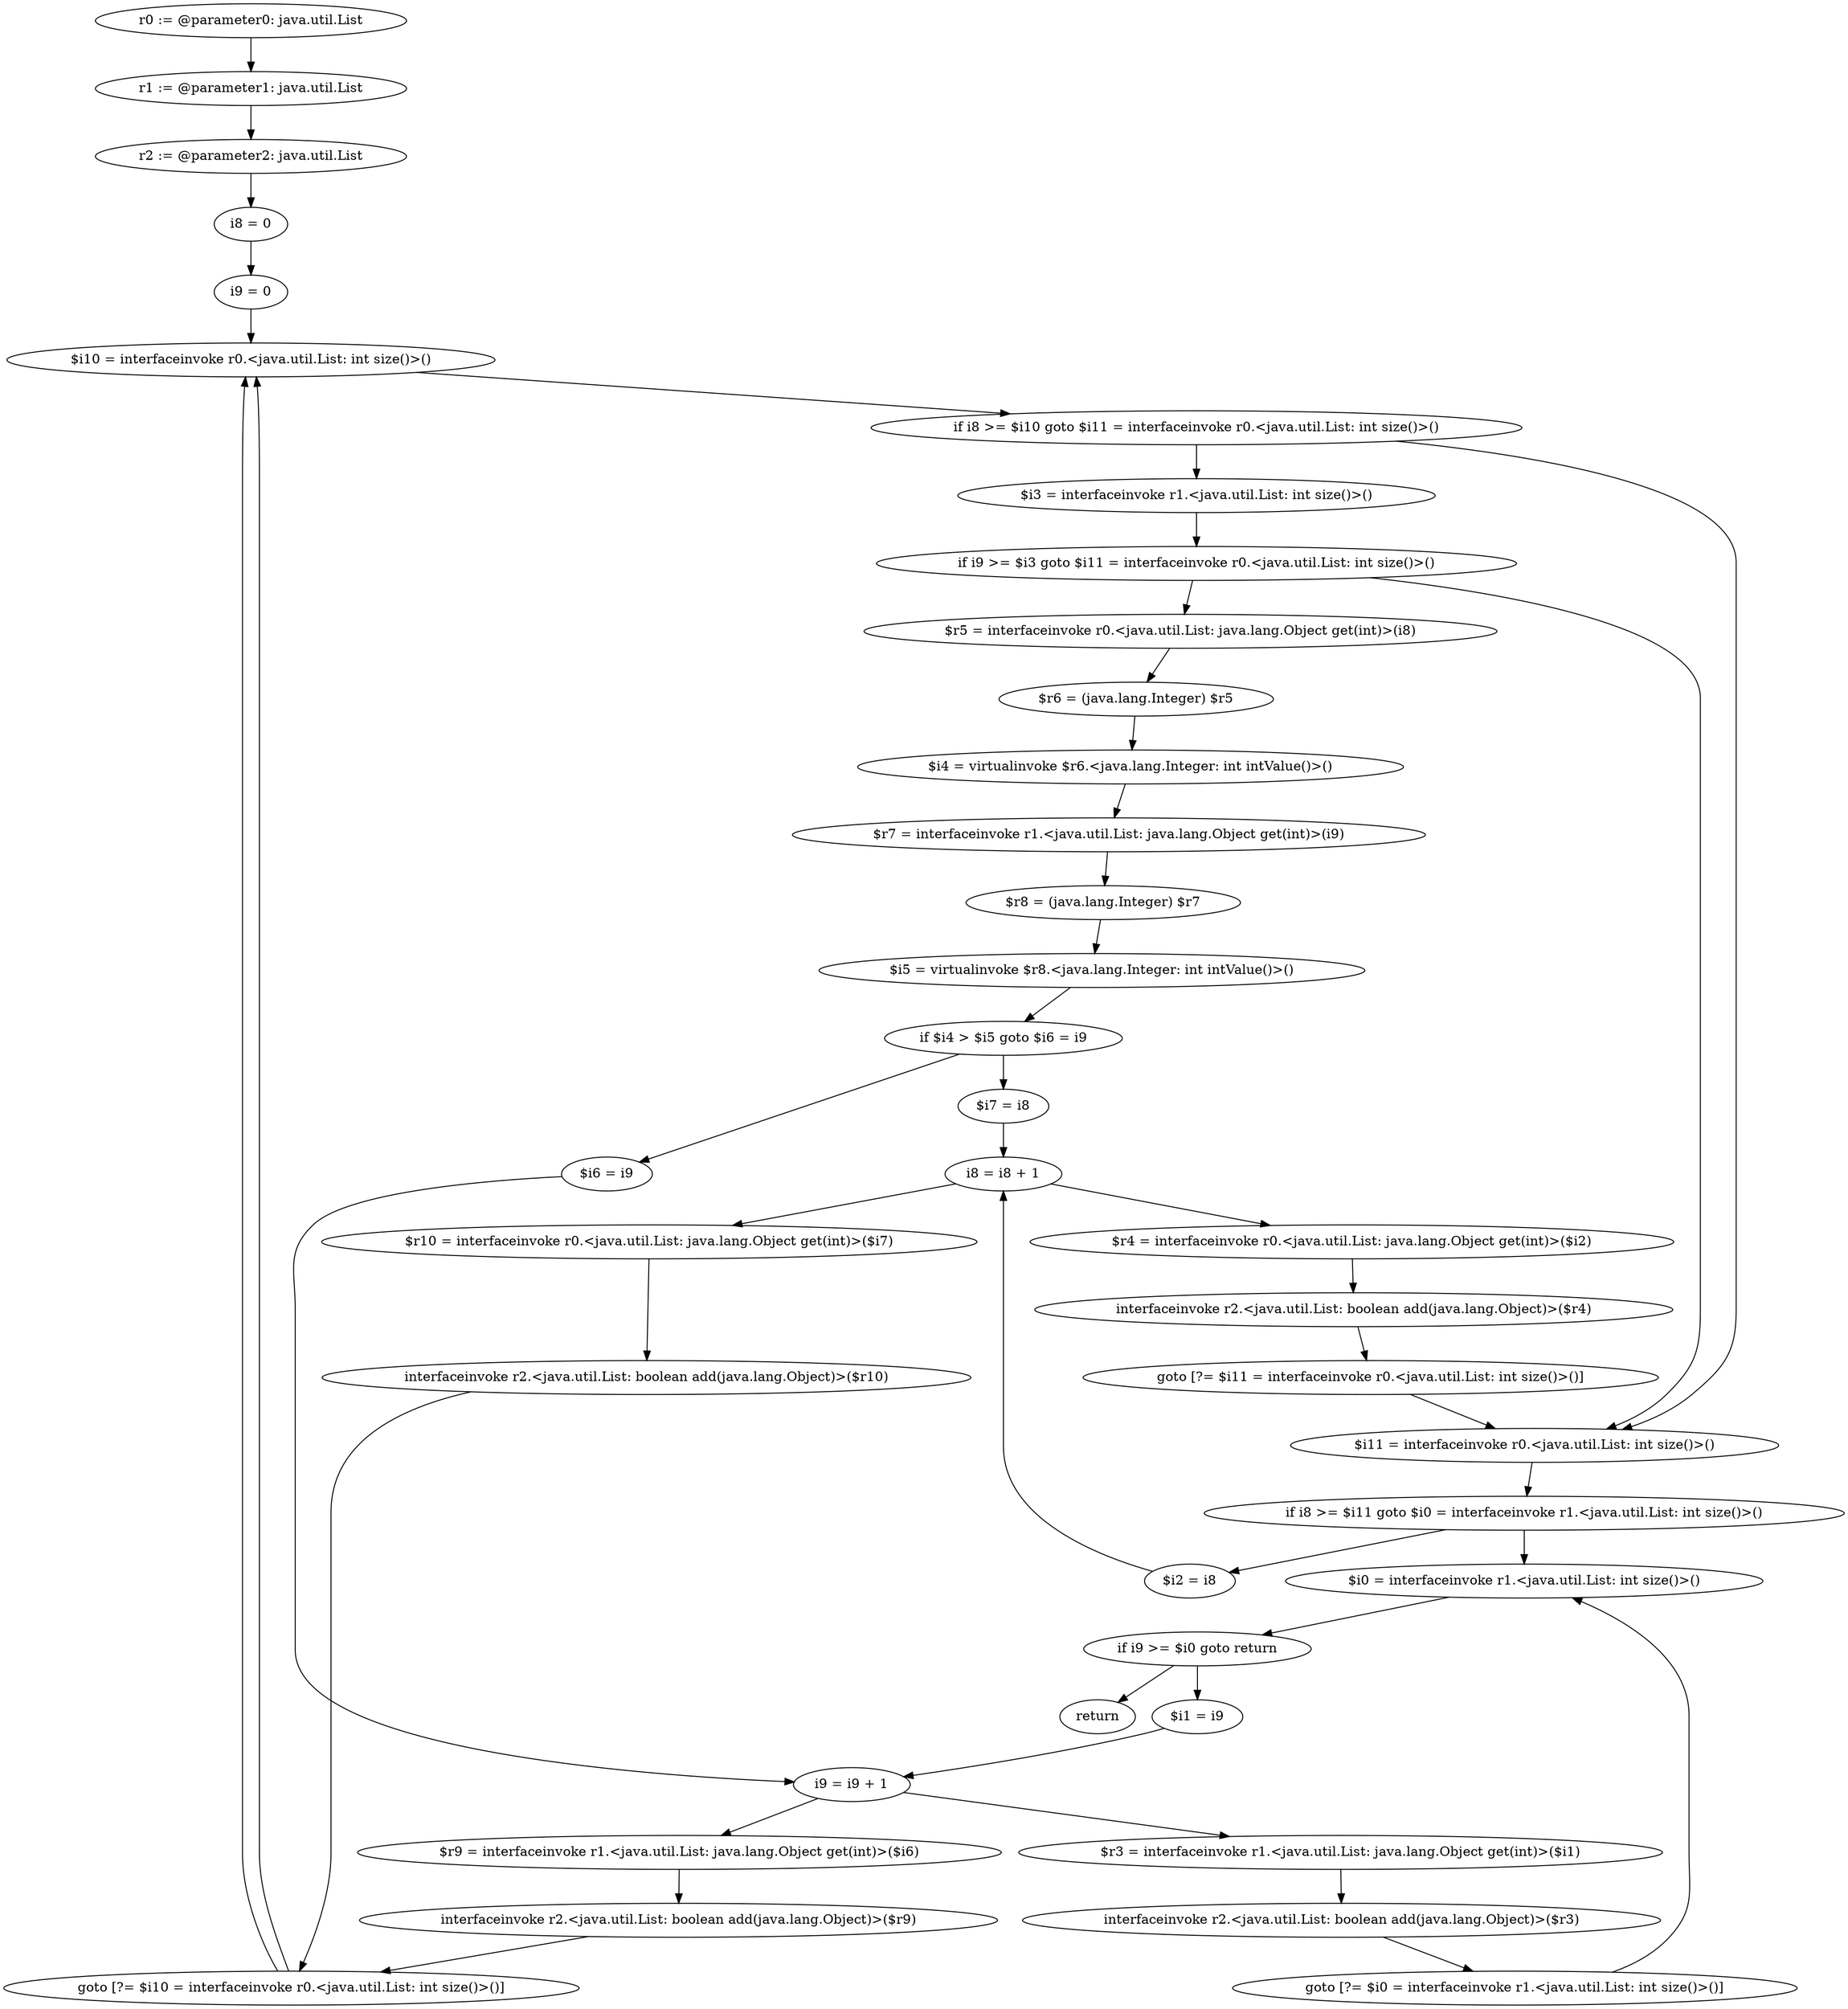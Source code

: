 digraph "unitGraph" {
    "r0 := @parameter0: java.util.List"
    "r1 := @parameter1: java.util.List"
    "r2 := @parameter2: java.util.List"
    "i8 = 0"
    "i9 = 0"
    "$i10 = interfaceinvoke r0.<java.util.List: int size()>()"
    "if i8 >= $i10 goto $i11 = interfaceinvoke r0.<java.util.List: int size()>()"
    "$i3 = interfaceinvoke r1.<java.util.List: int size()>()"
    "if i9 >= $i3 goto $i11 = interfaceinvoke r0.<java.util.List: int size()>()"
    "$r5 = interfaceinvoke r0.<java.util.List: java.lang.Object get(int)>(i8)"
    "$r6 = (java.lang.Integer) $r5"
    "$i4 = virtualinvoke $r6.<java.lang.Integer: int intValue()>()"
    "$r7 = interfaceinvoke r1.<java.util.List: java.lang.Object get(int)>(i9)"
    "$r8 = (java.lang.Integer) $r7"
    "$i5 = virtualinvoke $r8.<java.lang.Integer: int intValue()>()"
    "if $i4 > $i5 goto $i6 = i9"
    "$i7 = i8"
    "i8 = i8 + 1"
    "$r10 = interfaceinvoke r0.<java.util.List: java.lang.Object get(int)>($i7)"
    "interfaceinvoke r2.<java.util.List: boolean add(java.lang.Object)>($r10)"
    "goto [?= $i10 = interfaceinvoke r0.<java.util.List: int size()>()]"
    "$i6 = i9"
    "i9 = i9 + 1"
    "$r9 = interfaceinvoke r1.<java.util.List: java.lang.Object get(int)>($i6)"
    "interfaceinvoke r2.<java.util.List: boolean add(java.lang.Object)>($r9)"
    "$i11 = interfaceinvoke r0.<java.util.List: int size()>()"
    "if i8 >= $i11 goto $i0 = interfaceinvoke r1.<java.util.List: int size()>()"
    "$i2 = i8"
    "$r4 = interfaceinvoke r0.<java.util.List: java.lang.Object get(int)>($i2)"
    "interfaceinvoke r2.<java.util.List: boolean add(java.lang.Object)>($r4)"
    "goto [?= $i11 = interfaceinvoke r0.<java.util.List: int size()>()]"
    "$i0 = interfaceinvoke r1.<java.util.List: int size()>()"
    "if i9 >= $i0 goto return"
    "$i1 = i9"
    "$r3 = interfaceinvoke r1.<java.util.List: java.lang.Object get(int)>($i1)"
    "interfaceinvoke r2.<java.util.List: boolean add(java.lang.Object)>($r3)"
    "goto [?= $i0 = interfaceinvoke r1.<java.util.List: int size()>()]"
    "return"
    "r0 := @parameter0: java.util.List"->"r1 := @parameter1: java.util.List";
    "r1 := @parameter1: java.util.List"->"r2 := @parameter2: java.util.List";
    "r2 := @parameter2: java.util.List"->"i8 = 0";
    "i8 = 0"->"i9 = 0";
    "i9 = 0"->"$i10 = interfaceinvoke r0.<java.util.List: int size()>()";
    "$i10 = interfaceinvoke r0.<java.util.List: int size()>()"->"if i8 >= $i10 goto $i11 = interfaceinvoke r0.<java.util.List: int size()>()";
    "if i8 >= $i10 goto $i11 = interfaceinvoke r0.<java.util.List: int size()>()"->"$i3 = interfaceinvoke r1.<java.util.List: int size()>()";
    "if i8 >= $i10 goto $i11 = interfaceinvoke r0.<java.util.List: int size()>()"->"$i11 = interfaceinvoke r0.<java.util.List: int size()>()";
    "$i3 = interfaceinvoke r1.<java.util.List: int size()>()"->"if i9 >= $i3 goto $i11 = interfaceinvoke r0.<java.util.List: int size()>()";
    "if i9 >= $i3 goto $i11 = interfaceinvoke r0.<java.util.List: int size()>()"->"$r5 = interfaceinvoke r0.<java.util.List: java.lang.Object get(int)>(i8)";
    "if i9 >= $i3 goto $i11 = interfaceinvoke r0.<java.util.List: int size()>()"->"$i11 = interfaceinvoke r0.<java.util.List: int size()>()";
    "$r5 = interfaceinvoke r0.<java.util.List: java.lang.Object get(int)>(i8)"->"$r6 = (java.lang.Integer) $r5";
    "$r6 = (java.lang.Integer) $r5"->"$i4 = virtualinvoke $r6.<java.lang.Integer: int intValue()>()";
    "$i4 = virtualinvoke $r6.<java.lang.Integer: int intValue()>()"->"$r7 = interfaceinvoke r1.<java.util.List: java.lang.Object get(int)>(i9)";
    "$r7 = interfaceinvoke r1.<java.util.List: java.lang.Object get(int)>(i9)"->"$r8 = (java.lang.Integer) $r7";
    "$r8 = (java.lang.Integer) $r7"->"$i5 = virtualinvoke $r8.<java.lang.Integer: int intValue()>()";
    "$i5 = virtualinvoke $r8.<java.lang.Integer: int intValue()>()"->"if $i4 > $i5 goto $i6 = i9";
    "if $i4 > $i5 goto $i6 = i9"->"$i7 = i8";
    "if $i4 > $i5 goto $i6 = i9"->"$i6 = i9";
    "$i7 = i8"->"i8 = i8 + 1";
    "i8 = i8 + 1"->"$r10 = interfaceinvoke r0.<java.util.List: java.lang.Object get(int)>($i7)";
    "$r10 = interfaceinvoke r0.<java.util.List: java.lang.Object get(int)>($i7)"->"interfaceinvoke r2.<java.util.List: boolean add(java.lang.Object)>($r10)";
    "interfaceinvoke r2.<java.util.List: boolean add(java.lang.Object)>($r10)"->"goto [?= $i10 = interfaceinvoke r0.<java.util.List: int size()>()]";
    "goto [?= $i10 = interfaceinvoke r0.<java.util.List: int size()>()]"->"$i10 = interfaceinvoke r0.<java.util.List: int size()>()";
    "$i6 = i9"->"i9 = i9 + 1";
    "i9 = i9 + 1"->"$r9 = interfaceinvoke r1.<java.util.List: java.lang.Object get(int)>($i6)";
    "$r9 = interfaceinvoke r1.<java.util.List: java.lang.Object get(int)>($i6)"->"interfaceinvoke r2.<java.util.List: boolean add(java.lang.Object)>($r9)";
    "interfaceinvoke r2.<java.util.List: boolean add(java.lang.Object)>($r9)"->"goto [?= $i10 = interfaceinvoke r0.<java.util.List: int size()>()]";
    "goto [?= $i10 = interfaceinvoke r0.<java.util.List: int size()>()]"->"$i10 = interfaceinvoke r0.<java.util.List: int size()>()";
    "$i11 = interfaceinvoke r0.<java.util.List: int size()>()"->"if i8 >= $i11 goto $i0 = interfaceinvoke r1.<java.util.List: int size()>()";
    "if i8 >= $i11 goto $i0 = interfaceinvoke r1.<java.util.List: int size()>()"->"$i2 = i8";
    "if i8 >= $i11 goto $i0 = interfaceinvoke r1.<java.util.List: int size()>()"->"$i0 = interfaceinvoke r1.<java.util.List: int size()>()";
    "$i2 = i8"->"i8 = i8 + 1";
    "i8 = i8 + 1"->"$r4 = interfaceinvoke r0.<java.util.List: java.lang.Object get(int)>($i2)";
    "$r4 = interfaceinvoke r0.<java.util.List: java.lang.Object get(int)>($i2)"->"interfaceinvoke r2.<java.util.List: boolean add(java.lang.Object)>($r4)";
    "interfaceinvoke r2.<java.util.List: boolean add(java.lang.Object)>($r4)"->"goto [?= $i11 = interfaceinvoke r0.<java.util.List: int size()>()]";
    "goto [?= $i11 = interfaceinvoke r0.<java.util.List: int size()>()]"->"$i11 = interfaceinvoke r0.<java.util.List: int size()>()";
    "$i0 = interfaceinvoke r1.<java.util.List: int size()>()"->"if i9 >= $i0 goto return";
    "if i9 >= $i0 goto return"->"$i1 = i9";
    "if i9 >= $i0 goto return"->"return";
    "$i1 = i9"->"i9 = i9 + 1";
    "i9 = i9 + 1"->"$r3 = interfaceinvoke r1.<java.util.List: java.lang.Object get(int)>($i1)";
    "$r3 = interfaceinvoke r1.<java.util.List: java.lang.Object get(int)>($i1)"->"interfaceinvoke r2.<java.util.List: boolean add(java.lang.Object)>($r3)";
    "interfaceinvoke r2.<java.util.List: boolean add(java.lang.Object)>($r3)"->"goto [?= $i0 = interfaceinvoke r1.<java.util.List: int size()>()]";
    "goto [?= $i0 = interfaceinvoke r1.<java.util.List: int size()>()]"->"$i0 = interfaceinvoke r1.<java.util.List: int size()>()";
}

